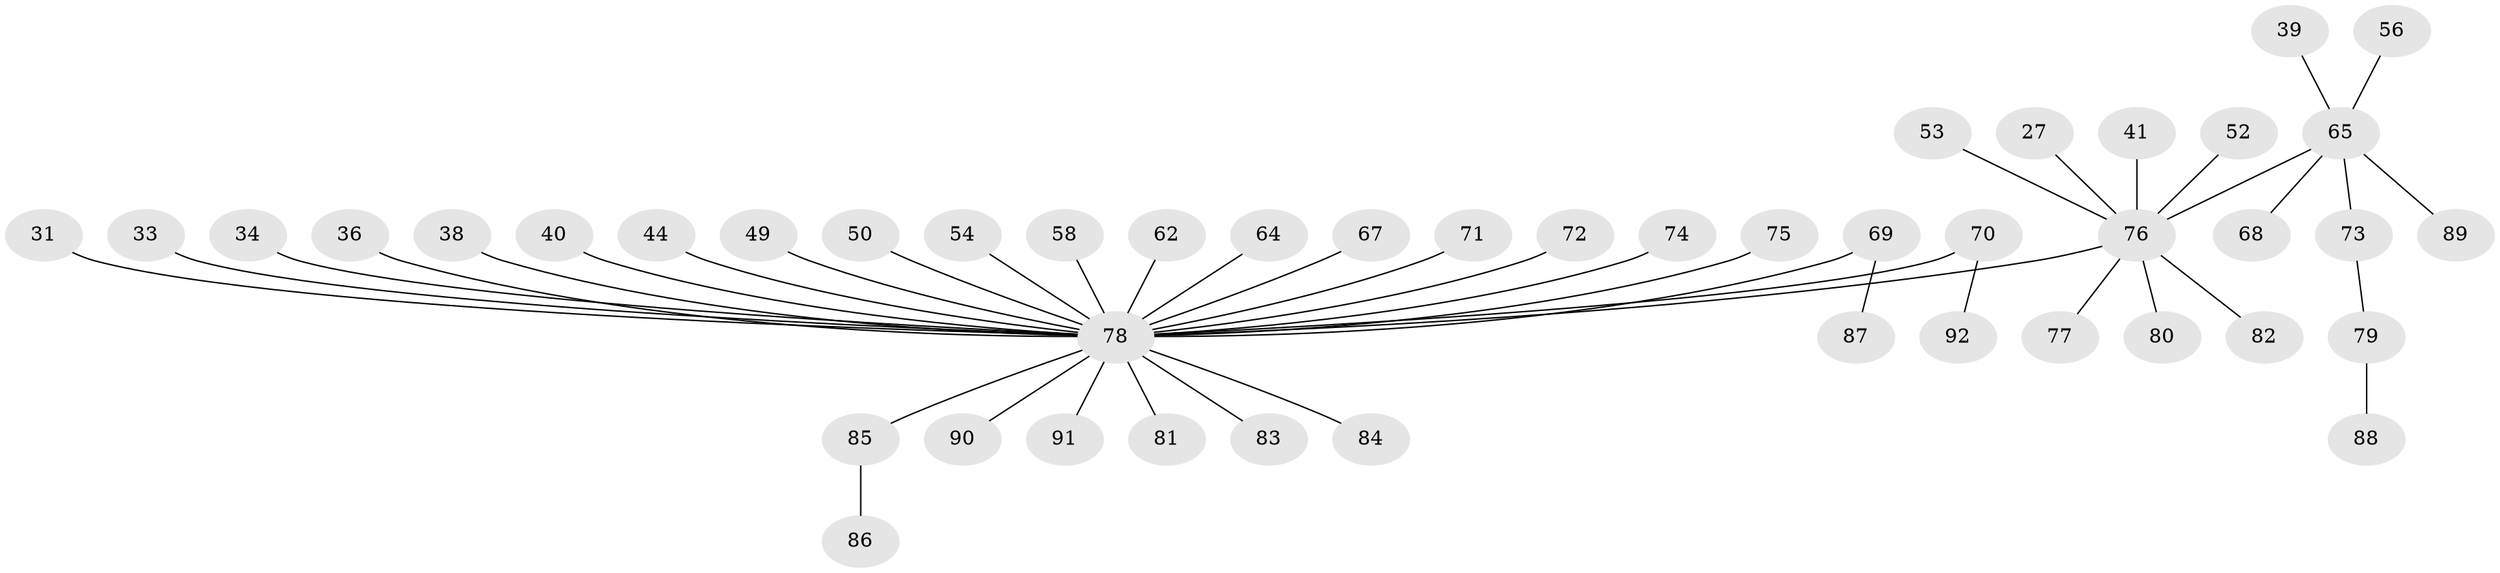 // original degree distribution, {3: 0.09782608695652174, 15: 0.010869565217391304, 9: 0.010869565217391304, 10: 0.010869565217391304, 5: 0.021739130434782608, 2: 0.30434782608695654, 1: 0.5108695652173914, 6: 0.010869565217391304, 4: 0.021739130434782608}
// Generated by graph-tools (version 1.1) at 2025/48/03/09/25 04:48:47]
// undirected, 46 vertices, 45 edges
graph export_dot {
graph [start="1"]
  node [color=gray90,style=filled];
  27;
  31;
  33;
  34;
  36;
  38;
  39;
  40;
  41;
  44;
  49;
  50;
  52;
  53;
  54;
  56;
  58 [super="+57"];
  62;
  64;
  65 [super="+17+46"];
  67;
  68 [super="+60"];
  69;
  70;
  71;
  72;
  73;
  74;
  75;
  76 [super="+6+32"];
  77;
  78 [super="+11+12+25+20+10+16+66+63+22+24+48+47+35"];
  79;
  80;
  81;
  82;
  83;
  84;
  85 [super="+45+55"];
  86;
  87;
  88;
  89;
  90;
  91 [super="+59"];
  92;
  27 -- 76;
  31 -- 78;
  33 -- 78;
  34 -- 78;
  36 -- 78;
  38 -- 78;
  39 -- 65;
  40 -- 78;
  41 -- 76;
  44 -- 78;
  49 -- 78;
  50 -- 78;
  52 -- 76;
  53 -- 76;
  54 -- 78;
  56 -- 65;
  58 -- 78;
  62 -- 78;
  64 -- 78;
  65 -- 73;
  65 -- 89;
  65 -- 76 [weight=2];
  65 -- 68;
  67 -- 78;
  69 -- 87;
  69 -- 78;
  70 -- 92;
  70 -- 78;
  71 -- 78;
  72 -- 78;
  73 -- 79;
  74 -- 78;
  75 -- 78;
  76 -- 80;
  76 -- 77;
  76 -- 82;
  76 -- 78 [weight=2];
  78 -- 81;
  78 -- 83;
  78 -- 84;
  78 -- 90;
  78 -- 85;
  78 -- 91;
  79 -- 88;
  85 -- 86;
}
